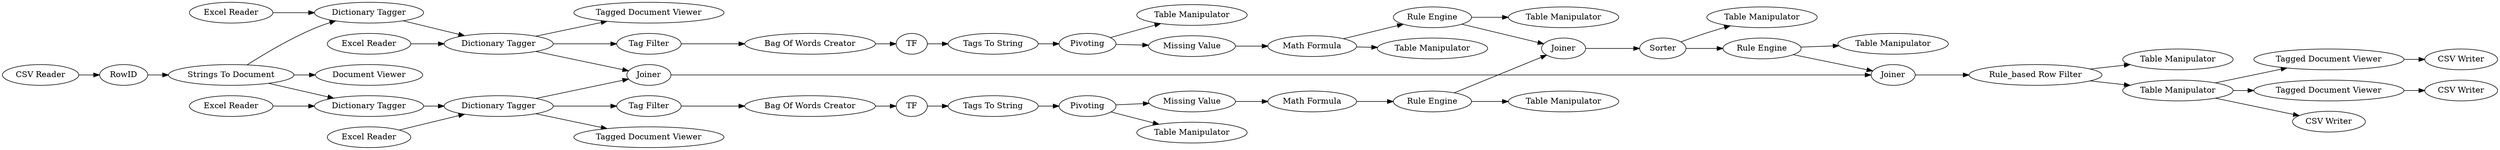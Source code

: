 digraph {
	18 [label="CSV Reader"]
	20 [label=RowID]
	21 [label="Strings To Document"]
	29 [label="Document Viewer"]
	95 [label="Excel Reader"]
	100 [label="Dictionary Tagger"]
	105 [label="Tag Filter"]
	107 [label="Bag Of Words Creator"]
	108 [label="Excel Reader"]
	109 [label="Dictionary Tagger"]
	111 [label="Tagged Document Viewer"]
	131 [label="Excel Reader"]
	132 [label="Excel Reader"]
	134 [label="Dictionary Tagger"]
	136 [label="Tag Filter"]
	137 [label="Bag Of Words Creator"]
	138 [label="Dictionary Tagger"]
	141 [label="Tagged Document Viewer"]
	890 [label=TF]
	891 [label="Tags To String"]
	892 [label=Pivoting]
	893 [label="Missing Value"]
	894 [label="Math Formula"]
	895 [label="Rule Engine"]
	920 [label="Tags To String"]
	921 [label=TF]
	922 [label="Missing Value"]
	923 [label=Pivoting]
	924 [label="Rule Engine"]
	925 [label="Math Formula"]
	930 [label="Table Manipulator"]
	931 [label="Table Manipulator"]
	932 [label="Table Manipulator"]
	933 [label=Sorter]
	942 [label=Joiner]
	943 [label="Rule Engine"]
	945 [label="Table Manipulator"]
	946 [label="Table Manipulator"]
	947 [label="Table Manipulator"]
	948 [label="Rule_based Row Filter"]
	949 [label="Table Manipulator"]
	950 [label="Tagged Document Viewer"]
	951 [label=Joiner]
	952 [label="Tagged Document Viewer"]
	953 [label=Joiner]
	954 [label="Table Manipulator"]
	955 [label="Table Manipulator"]
	957 [label="CSV Writer"]
	958 [label="CSV Writer"]
	959 [label="CSV Writer"]
	18 -> 20
	20 -> 21
	21 -> 29
	21 -> 138
	21 -> 109
	95 -> 100
	100 -> 111
	100 -> 105
	100 -> 953
	105 -> 107
	107 -> 921
	108 -> 109
	109 -> 100
	131 -> 138
	132 -> 134
	134 -> 141
	134 -> 136
	134 -> 953
	136 -> 137
	137 -> 890
	138 -> 134
	890 -> 891
	891 -> 892
	892 -> 893
	892 -> 930
	893 -> 894
	894 -> 895
	894 -> 931
	895 -> 942
	895 -> 932
	920 -> 923
	921 -> 920
	922 -> 925
	923 -> 922
	923 -> 955
	924 -> 945
	924 -> 942
	925 -> 924
	933 -> 943
	933 -> 946
	942 -> 933
	943 -> 951
	943 -> 947
	948 -> 949
	948 -> 954
	950 -> 957
	951 -> 948
	952 -> 958
	953 -> 951
	954 -> 952
	954 -> 959
	954 -> 950
	rankdir=LR
}
